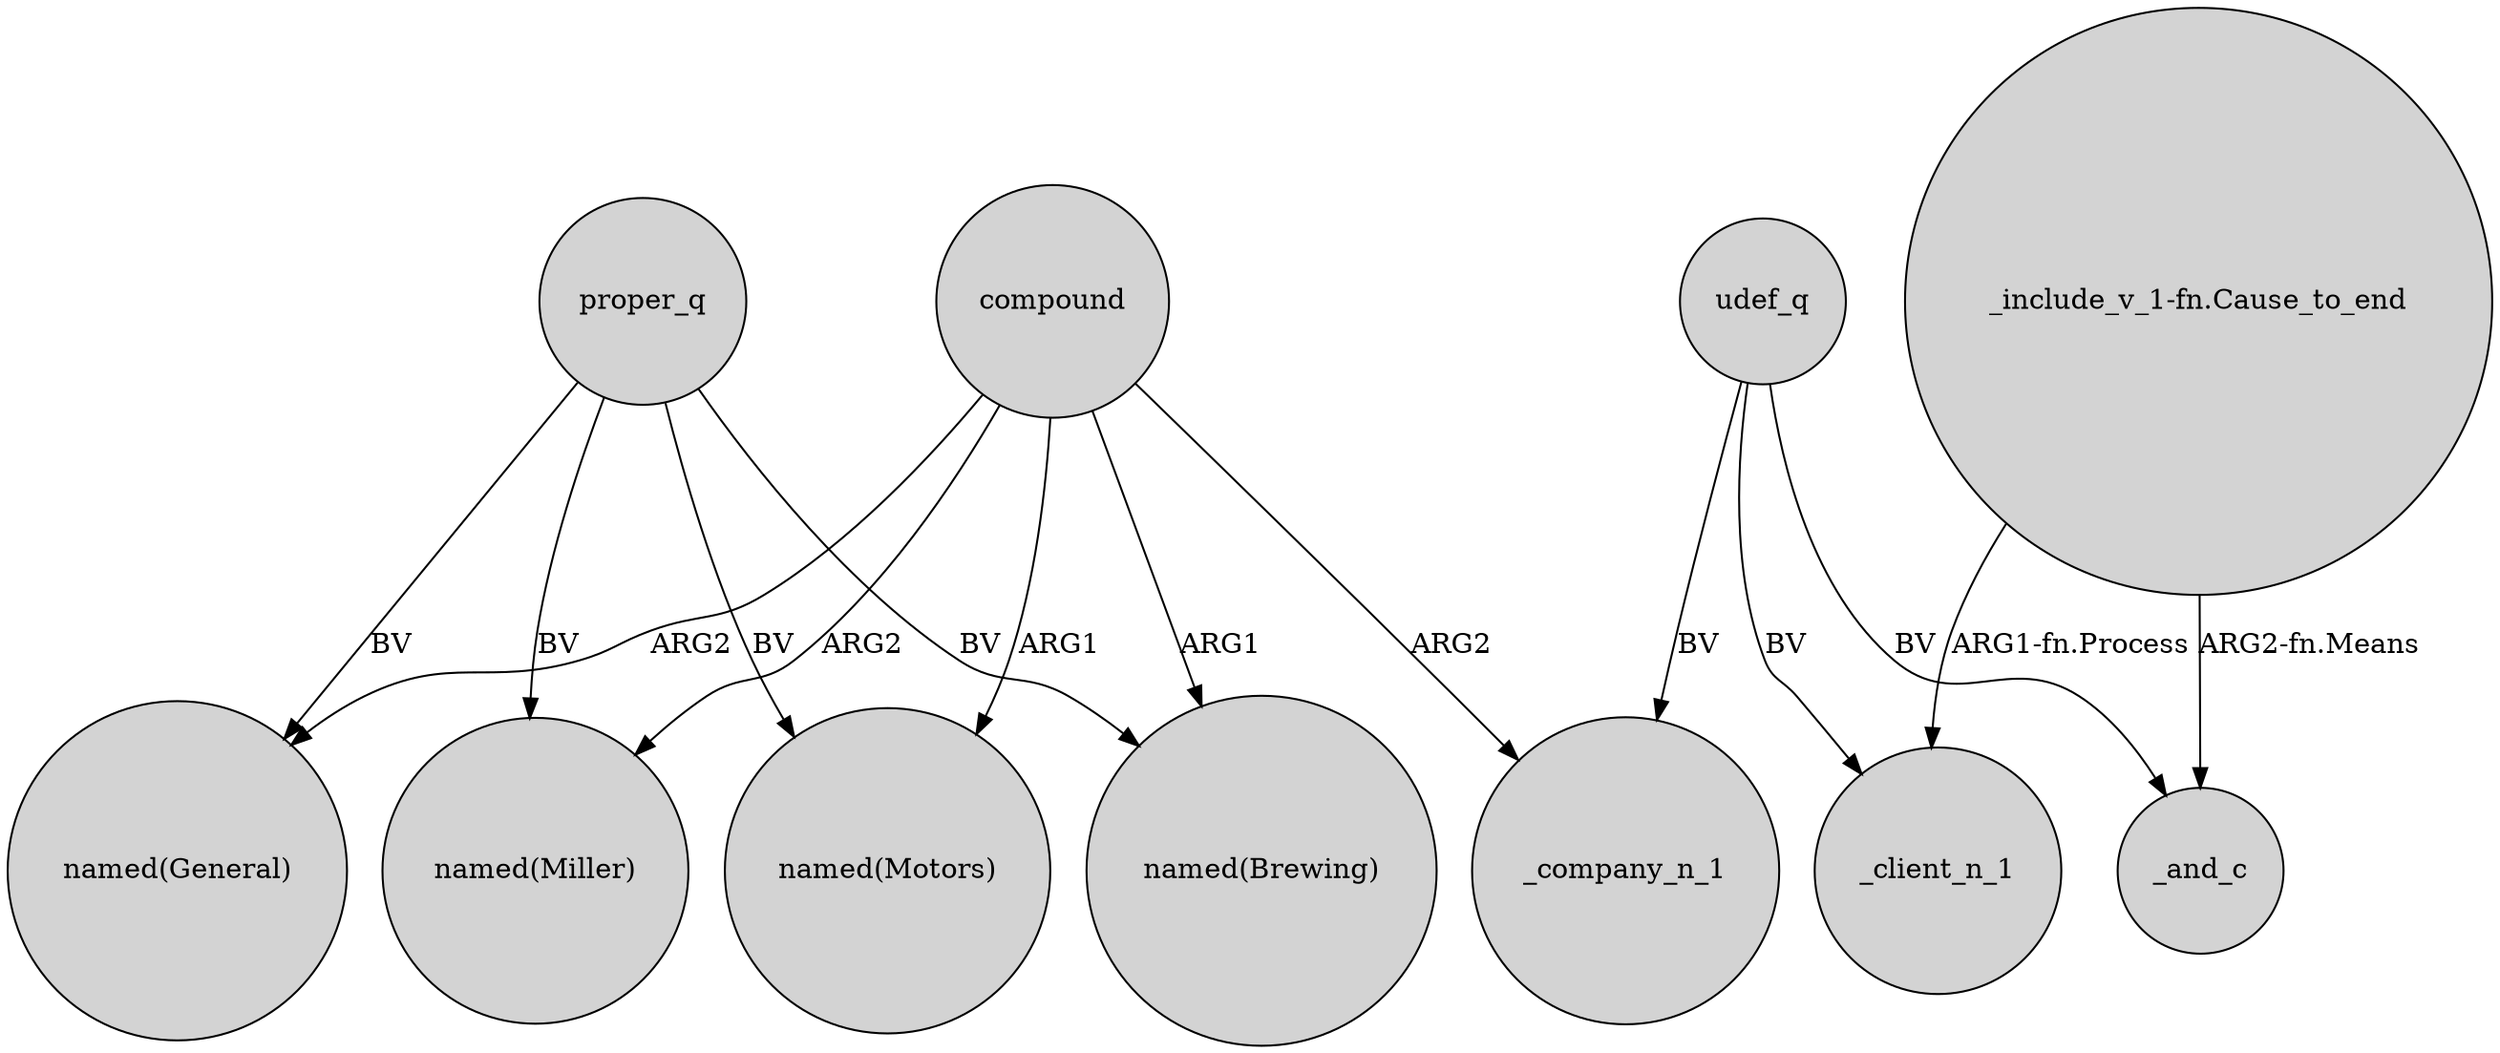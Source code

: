 digraph {
	node [shape=circle style=filled]
	proper_q -> "named(Brewing)" [label=BV]
	proper_q -> "named(Miller)" [label=BV]
	udef_q -> _and_c [label=BV]
	udef_q -> _client_n_1 [label=BV]
	compound -> "named(Miller)" [label=ARG2]
	proper_q -> "named(General)" [label=BV]
	"_include_v_1-fn.Cause_to_end" -> _client_n_1 [label="ARG1-fn.Process"]
	"_include_v_1-fn.Cause_to_end" -> _and_c [label="ARG2-fn.Means"]
	compound -> _company_n_1 [label=ARG2]
	proper_q -> "named(Motors)" [label=BV]
	udef_q -> _company_n_1 [label=BV]
	compound -> "named(Motors)" [label=ARG1]
	compound -> "named(General)" [label=ARG2]
	compound -> "named(Brewing)" [label=ARG1]
}
